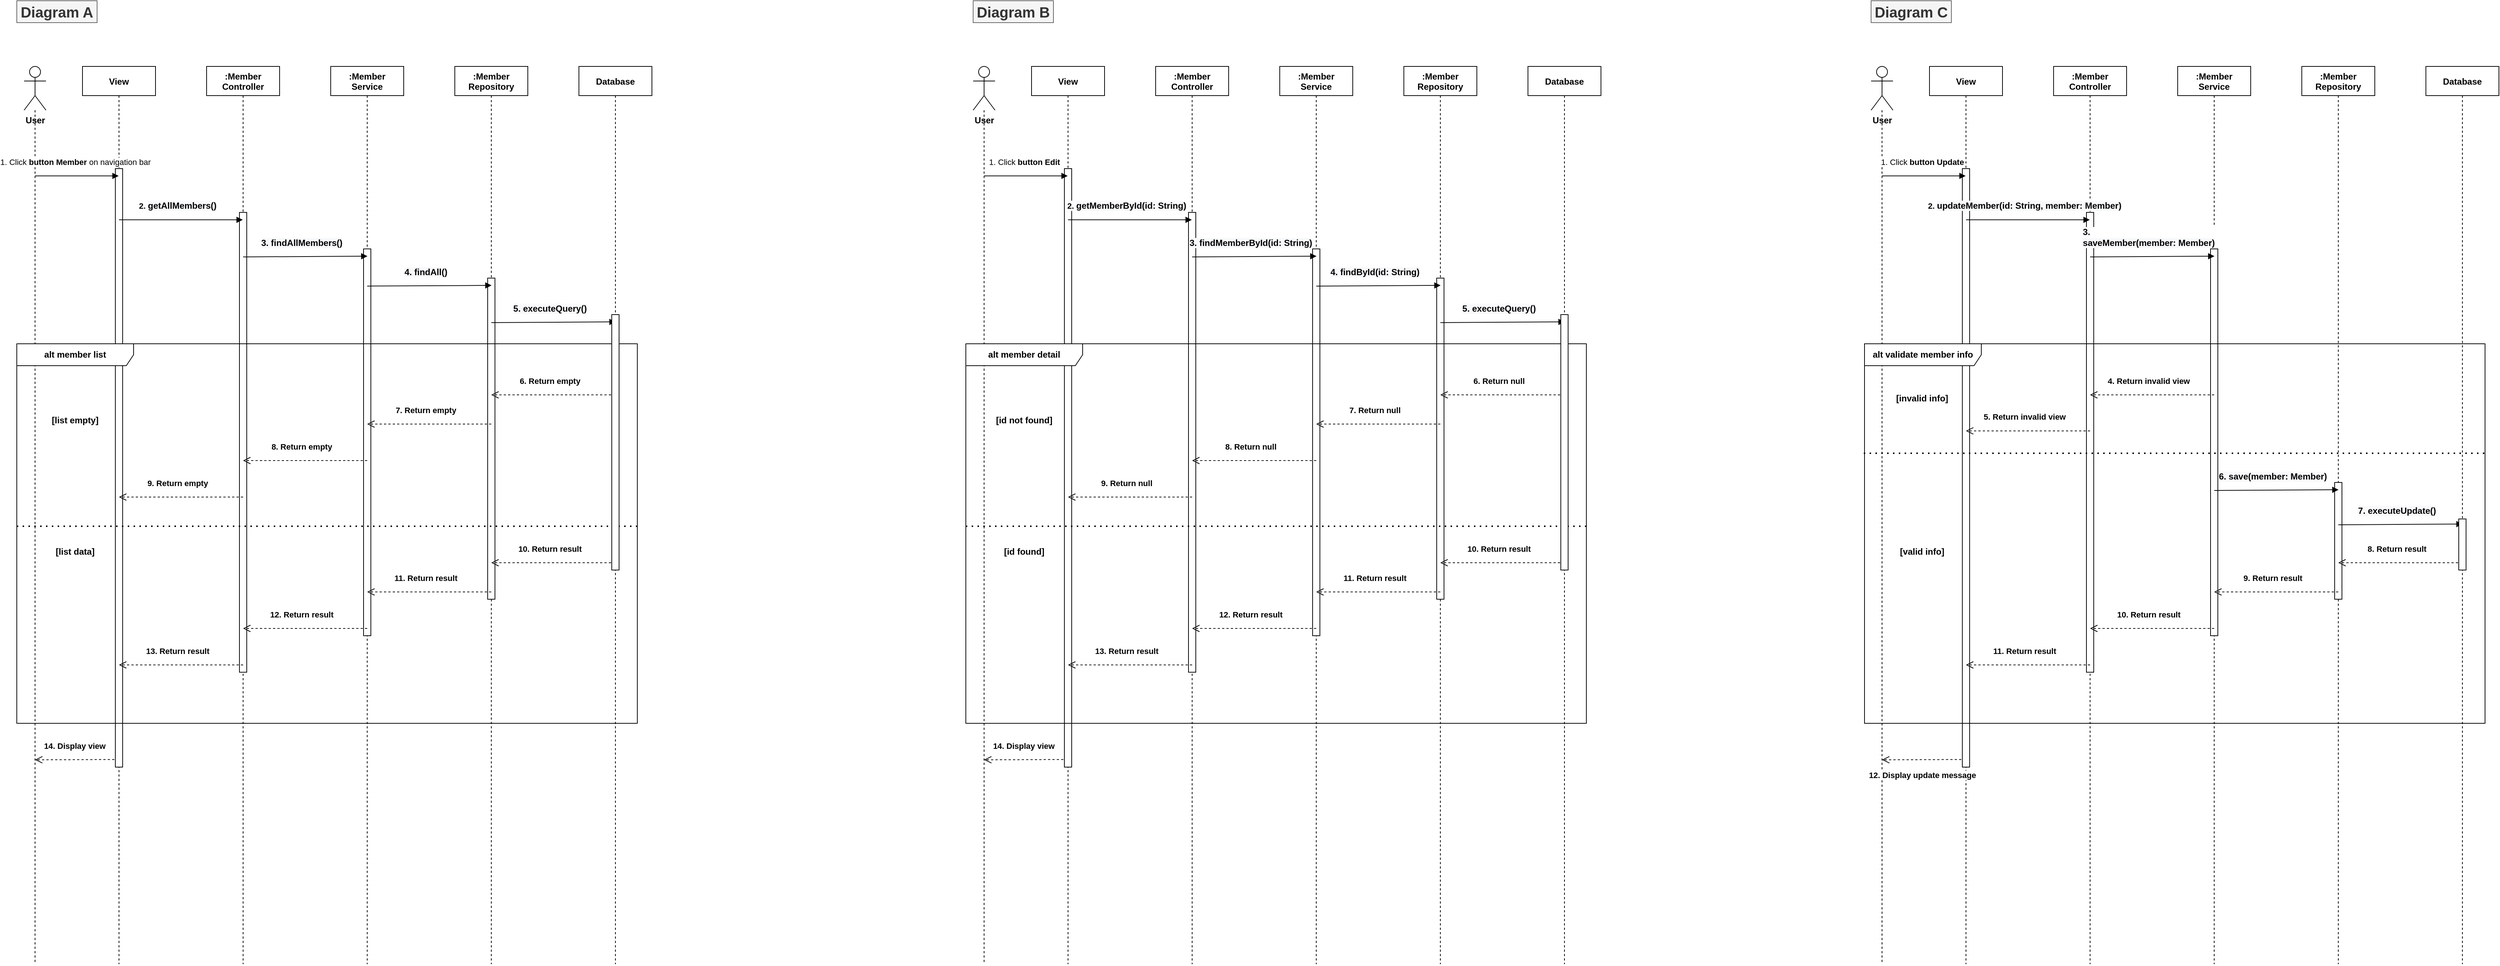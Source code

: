 <mxfile version="17.1.5" type="device"><diagram id="kgpKYQtTHZ0yAKxKKP6v" name="Page-1"><mxGraphModel dx="4340" dy="1925" grid="1" gridSize="10" guides="1" tooltips="1" connect="1" arrows="1" fold="1" page="1" pageScale="1" pageWidth="850" pageHeight="1100" math="0" shadow="0"><root><mxCell id="0"/><mxCell id="1" parent="0"/><mxCell id="1rYxMRe_m1wBD9LGmmaj-11" style="edgeStyle=orthogonalEdgeStyle;rounded=0;orthogonalLoop=1;jettySize=auto;html=1;dashed=1;endArrow=none;endFill=0;" parent="1" source="1rYxMRe_m1wBD9LGmmaj-10" edge="1"><mxGeometry relative="1" as="geometry"><mxPoint x="95" y="1640" as="targetPoint"/></mxGeometry></mxCell><mxCell id="1rYxMRe_m1wBD9LGmmaj-10" value="&lt;b&gt;User&lt;/b&gt;" style="shape=umlActor;verticalLabelPosition=bottom;verticalAlign=top;html=1;" parent="1" vertex="1"><mxGeometry x="80" y="410" width="30" height="60" as="geometry"/></mxCell><mxCell id="1rYxMRe_m1wBD9LGmmaj-12" value="View" style="shape=umlLifeline;perimeter=lifelinePerimeter;container=1;collapsible=0;recursiveResize=0;rounded=0;shadow=0;strokeWidth=1;fontStyle=1" parent="1" vertex="1"><mxGeometry x="160" y="410" width="100" height="1230" as="geometry"/></mxCell><mxCell id="J0jTe_IxrLSnajJbRhuU-21" value="&lt;b&gt;14. Display view&lt;/b&gt;" style="html=1;verticalAlign=bottom;endArrow=open;dashed=1;endSize=8;exitX=0.496;exitY=0.772;exitDx=0;exitDy=0;exitPerimeter=0;" edge="1" parent="1rYxMRe_m1wBD9LGmmaj-12" source="1rYxMRe_m1wBD9LGmmaj-12"><mxGeometry x="0.059" y="-10" relative="1" as="geometry"><mxPoint x="44.5" y="950" as="sourcePoint"/><mxPoint x="-65" y="950" as="targetPoint"/><mxPoint as="offset"/></mxGeometry></mxCell><mxCell id="J0jTe_IxrLSnajJbRhuU-22" value="" style="html=1;points=[];perimeter=orthogonalPerimeter;" vertex="1" parent="1rYxMRe_m1wBD9LGmmaj-12"><mxGeometry x="45" y="140" width="10" height="820" as="geometry"/></mxCell><mxCell id="1rYxMRe_m1wBD9LGmmaj-13" value=":Member&#10;Controller" style="shape=umlLifeline;perimeter=lifelinePerimeter;container=1;collapsible=0;recursiveResize=0;rounded=0;shadow=0;strokeWidth=1;fontStyle=1" parent="1" vertex="1"><mxGeometry x="330" y="410" width="100" height="1230" as="geometry"/></mxCell><mxCell id="J0jTe_IxrLSnajJbRhuU-23" value="" style="html=1;points=[];perimeter=orthogonalPerimeter;" vertex="1" parent="1rYxMRe_m1wBD9LGmmaj-13"><mxGeometry x="45" y="200" width="10" height="630" as="geometry"/></mxCell><mxCell id="1rYxMRe_m1wBD9LGmmaj-14" value=":Member&#10;Service" style="shape=umlLifeline;perimeter=lifelinePerimeter;container=1;collapsible=0;recursiveResize=0;rounded=0;shadow=0;strokeWidth=1;fontStyle=1" parent="1" vertex="1"><mxGeometry x="500" y="410" width="100" height="1230" as="geometry"/></mxCell><mxCell id="J0jTe_IxrLSnajJbRhuU-25" value="" style="html=1;points=[];perimeter=orthogonalPerimeter;" vertex="1" parent="1rYxMRe_m1wBD9LGmmaj-14"><mxGeometry x="45" y="250" width="10" height="530" as="geometry"/></mxCell><mxCell id="1rYxMRe_m1wBD9LGmmaj-15" value=":Member&#10;Repository" style="shape=umlLifeline;perimeter=lifelinePerimeter;container=1;collapsible=0;recursiveResize=0;rounded=0;shadow=0;strokeWidth=1;fontStyle=1" parent="1" vertex="1"><mxGeometry x="670" y="410" width="100" height="1230" as="geometry"/></mxCell><mxCell id="J0jTe_IxrLSnajJbRhuU-26" value="" style="html=1;points=[];perimeter=orthogonalPerimeter;" vertex="1" parent="1rYxMRe_m1wBD9LGmmaj-15"><mxGeometry x="45" y="290" width="10" height="440" as="geometry"/></mxCell><mxCell id="1rYxMRe_m1wBD9LGmmaj-16" value="Database" style="shape=umlLifeline;perimeter=lifelinePerimeter;container=1;collapsible=0;recursiveResize=0;rounded=0;shadow=0;strokeWidth=1;fontStyle=1" parent="1" vertex="1"><mxGeometry x="840" y="410" width="100" height="1230" as="geometry"/></mxCell><mxCell id="J0jTe_IxrLSnajJbRhuU-1" value="1. Click &lt;b&gt;button Member&lt;/b&gt; on navigation bar" style="html=1;verticalAlign=bottom;endArrow=block;" edge="1" parent="1" target="1rYxMRe_m1wBD9LGmmaj-12"><mxGeometry x="-0.048" y="10" width="80" relative="1" as="geometry"><mxPoint x="95" y="560" as="sourcePoint"/><mxPoint x="206.7" y="559.82" as="targetPoint"/><mxPoint as="offset"/></mxGeometry></mxCell><mxCell id="J0jTe_IxrLSnajJbRhuU-2" value="&lt;b&gt;2.&amp;nbsp;&lt;span style=&quot;font-size: 12px ; text-align: left ; background-color: rgb(248 , 249 , 250)&quot;&gt;getAllMembers()&lt;/span&gt;&lt;/b&gt;" style="html=1;verticalAlign=bottom;endArrow=block;" edge="1" parent="1" target="1rYxMRe_m1wBD9LGmmaj-13"><mxGeometry x="-0.06" y="10" width="80" relative="1" as="geometry"><mxPoint x="210" y="620.18" as="sourcePoint"/><mxPoint x="325.6" y="620.0" as="targetPoint"/><mxPoint as="offset"/></mxGeometry></mxCell><mxCell id="J0jTe_IxrLSnajJbRhuU-4" value="&lt;span style=&quot;font-family: &amp;#34;helvetica&amp;#34; ; font-size: 12px ; text-align: left ; background-color: rgb(248 , 249 , 250)&quot;&gt;&lt;b&gt;3. findAllMembers()&lt;/b&gt;&lt;/span&gt;" style="html=1;verticalAlign=bottom;endArrow=block;entryX=0.503;entryY=0.317;entryDx=0;entryDy=0;entryPerimeter=0;" edge="1" parent="1"><mxGeometry x="-0.06" y="10" width="80" relative="1" as="geometry"><mxPoint x="380" y="670.96" as="sourcePoint"/><mxPoint x="550.3" y="670" as="targetPoint"/><mxPoint as="offset"/></mxGeometry></mxCell><mxCell id="J0jTe_IxrLSnajJbRhuU-5" value="&lt;div style=&quot;text-align: left&quot;&gt;&lt;font face=&quot;helvetica&quot;&gt;&lt;span style=&quot;font-size: 12px ; background-color: rgb(248 , 249 , 250)&quot;&gt;&lt;b&gt;4. findAll()&lt;/b&gt;&lt;/span&gt;&lt;/font&gt;&lt;/div&gt;" style="html=1;verticalAlign=bottom;endArrow=block;entryX=0.503;entryY=0.317;entryDx=0;entryDy=0;entryPerimeter=0;" edge="1" parent="1"><mxGeometry x="-0.06" y="10" width="80" relative="1" as="geometry"><mxPoint x="550" y="710.96" as="sourcePoint"/><mxPoint x="720.3" y="710" as="targetPoint"/><mxPoint as="offset"/></mxGeometry></mxCell><mxCell id="J0jTe_IxrLSnajJbRhuU-6" value="&lt;div style=&quot;text-align: left&quot;&gt;&lt;font face=&quot;helvetica&quot;&gt;&lt;span style=&quot;font-size: 12px ; background-color: rgb(248 , 249 , 250)&quot;&gt;&lt;b&gt;5. executeQuery()&lt;/b&gt;&lt;/span&gt;&lt;/font&gt;&lt;/div&gt;" style="html=1;verticalAlign=bottom;endArrow=block;entryX=0.503;entryY=0.317;entryDx=0;entryDy=0;entryPerimeter=0;" edge="1" parent="1"><mxGeometry x="-0.06" y="10" width="80" relative="1" as="geometry"><mxPoint x="720" y="760.96" as="sourcePoint"/><mxPoint x="890.3" y="760" as="targetPoint"/><mxPoint as="offset"/></mxGeometry></mxCell><mxCell id="J0jTe_IxrLSnajJbRhuU-8" value="&lt;b&gt;alt member list&lt;/b&gt;" style="shape=umlFrame;whiteSpace=wrap;html=1;width=160;height=30;" vertex="1" parent="1"><mxGeometry x="70" y="790" width="850" height="520" as="geometry"/></mxCell><mxCell id="J0jTe_IxrLSnajJbRhuU-10" value="&lt;b&gt;6. Return empty&lt;/b&gt;" style="html=1;verticalAlign=bottom;endArrow=open;dashed=1;endSize=8;" edge="1" parent="1"><mxGeometry x="0.059" y="-10" relative="1" as="geometry"><mxPoint x="890" y="860" as="sourcePoint"/><mxPoint x="719.995" y="860" as="targetPoint"/><mxPoint as="offset"/></mxGeometry></mxCell><mxCell id="J0jTe_IxrLSnajJbRhuU-11" value="&lt;b&gt;7. Return empty&lt;/b&gt;" style="html=1;verticalAlign=bottom;endArrow=open;dashed=1;endSize=8;" edge="1" parent="1"><mxGeometry x="0.059" y="-10" relative="1" as="geometry"><mxPoint x="720" y="900" as="sourcePoint"/><mxPoint x="549.995" y="900" as="targetPoint"/><mxPoint as="offset"/></mxGeometry></mxCell><mxCell id="J0jTe_IxrLSnajJbRhuU-12" value="&lt;b&gt;8. Return empty&lt;/b&gt;" style="html=1;verticalAlign=bottom;endArrow=open;dashed=1;endSize=8;" edge="1" parent="1"><mxGeometry x="0.059" y="-10" relative="1" as="geometry"><mxPoint x="550" y="950" as="sourcePoint"/><mxPoint x="379.995" y="950" as="targetPoint"/><mxPoint as="offset"/></mxGeometry></mxCell><mxCell id="J0jTe_IxrLSnajJbRhuU-13" value="&lt;b&gt;9. Return empty&lt;/b&gt;" style="html=1;verticalAlign=bottom;endArrow=open;dashed=1;endSize=8;" edge="1" parent="1"><mxGeometry x="0.059" y="-10" relative="1" as="geometry"><mxPoint x="380" y="1000" as="sourcePoint"/><mxPoint x="209.995" y="1000" as="targetPoint"/><mxPoint as="offset"/></mxGeometry></mxCell><mxCell id="J0jTe_IxrLSnajJbRhuU-14" value="&lt;b&gt;[list empty]&lt;/b&gt;" style="text;html=1;strokeColor=none;fillColor=none;align=center;verticalAlign=middle;whiteSpace=wrap;rounded=0;" vertex="1" parent="1"><mxGeometry x="110" y="880" width="80" height="30" as="geometry"/></mxCell><mxCell id="J0jTe_IxrLSnajJbRhuU-15" value="" style="endArrow=none;dashed=1;html=1;dashPattern=1 3;strokeWidth=2;rounded=0;" edge="1" parent="1"><mxGeometry width="50" height="50" relative="1" as="geometry"><mxPoint x="920" y="1040" as="sourcePoint"/><mxPoint x="70" y="1040" as="targetPoint"/></mxGeometry></mxCell><mxCell id="J0jTe_IxrLSnajJbRhuU-16" value="&lt;b&gt;[list data]&lt;/b&gt;" style="text;html=1;strokeColor=none;fillColor=none;align=center;verticalAlign=middle;whiteSpace=wrap;rounded=0;" vertex="1" parent="1"><mxGeometry x="110" y="1060" width="80" height="30" as="geometry"/></mxCell><mxCell id="J0jTe_IxrLSnajJbRhuU-17" value="&lt;b&gt;10. Return result&lt;/b&gt;" style="html=1;verticalAlign=bottom;endArrow=open;dashed=1;endSize=8;" edge="1" parent="1"><mxGeometry x="0.059" y="-10" relative="1" as="geometry"><mxPoint x="890" y="1090.0" as="sourcePoint"/><mxPoint x="719.995" y="1090.0" as="targetPoint"/><mxPoint as="offset"/></mxGeometry></mxCell><mxCell id="J0jTe_IxrLSnajJbRhuU-18" value="&lt;b&gt;11. Return result&lt;/b&gt;" style="html=1;verticalAlign=bottom;endArrow=open;dashed=1;endSize=8;" edge="1" parent="1"><mxGeometry x="0.059" y="-10" relative="1" as="geometry"><mxPoint x="720.0" y="1130.0" as="sourcePoint"/><mxPoint x="549.995" y="1130.0" as="targetPoint"/><mxPoint as="offset"/></mxGeometry></mxCell><mxCell id="J0jTe_IxrLSnajJbRhuU-19" value="&lt;b&gt;12. Return result&lt;/b&gt;" style="html=1;verticalAlign=bottom;endArrow=open;dashed=1;endSize=8;" edge="1" parent="1"><mxGeometry x="0.059" y="-10" relative="1" as="geometry"><mxPoint x="550" y="1180.0" as="sourcePoint"/><mxPoint x="379.995" y="1180.0" as="targetPoint"/><mxPoint as="offset"/></mxGeometry></mxCell><mxCell id="J0jTe_IxrLSnajJbRhuU-20" value="&lt;b&gt;13. Return result&lt;/b&gt;" style="html=1;verticalAlign=bottom;endArrow=open;dashed=1;endSize=8;" edge="1" parent="1"><mxGeometry x="0.059" y="-10" relative="1" as="geometry"><mxPoint x="380" y="1230.0" as="sourcePoint"/><mxPoint x="209.995" y="1230.0" as="targetPoint"/><mxPoint as="offset"/></mxGeometry></mxCell><mxCell id="J0jTe_IxrLSnajJbRhuU-27" value="" style="html=1;points=[];perimeter=orthogonalPerimeter;" vertex="1" parent="1"><mxGeometry x="885" y="750" width="10" height="350" as="geometry"/></mxCell><mxCell id="J0jTe_IxrLSnajJbRhuU-28" style="edgeStyle=orthogonalEdgeStyle;rounded=0;orthogonalLoop=1;jettySize=auto;html=1;dashed=1;endArrow=none;endFill=0;" edge="1" parent="1" source="J0jTe_IxrLSnajJbRhuU-29"><mxGeometry relative="1" as="geometry"><mxPoint x="1395" y="1640" as="targetPoint"/></mxGeometry></mxCell><mxCell id="J0jTe_IxrLSnajJbRhuU-29" value="&lt;b&gt;User&lt;/b&gt;" style="shape=umlActor;verticalLabelPosition=bottom;verticalAlign=top;html=1;" vertex="1" parent="1"><mxGeometry x="1380" y="410" width="30" height="60" as="geometry"/></mxCell><mxCell id="J0jTe_IxrLSnajJbRhuU-30" value="View" style="shape=umlLifeline;perimeter=lifelinePerimeter;container=1;collapsible=0;recursiveResize=0;rounded=0;shadow=0;strokeWidth=1;fontStyle=1" vertex="1" parent="1"><mxGeometry x="1460" y="410" width="100" height="1230" as="geometry"/></mxCell><mxCell id="J0jTe_IxrLSnajJbRhuU-31" value="&lt;b&gt;14. Display view&lt;/b&gt;" style="html=1;verticalAlign=bottom;endArrow=open;dashed=1;endSize=8;exitX=0.496;exitY=0.772;exitDx=0;exitDy=0;exitPerimeter=0;" edge="1" parent="J0jTe_IxrLSnajJbRhuU-30" source="J0jTe_IxrLSnajJbRhuU-30"><mxGeometry x="0.059" y="-10" relative="1" as="geometry"><mxPoint x="44.5" y="950" as="sourcePoint"/><mxPoint x="-65" y="950" as="targetPoint"/><mxPoint as="offset"/></mxGeometry></mxCell><mxCell id="J0jTe_IxrLSnajJbRhuU-32" value="" style="html=1;points=[];perimeter=orthogonalPerimeter;" vertex="1" parent="J0jTe_IxrLSnajJbRhuU-30"><mxGeometry x="45" y="140" width="10" height="820" as="geometry"/></mxCell><mxCell id="J0jTe_IxrLSnajJbRhuU-33" value=":Member&#10;Controller" style="shape=umlLifeline;perimeter=lifelinePerimeter;container=1;collapsible=0;recursiveResize=0;rounded=0;shadow=0;strokeWidth=1;fontStyle=1" vertex="1" parent="1"><mxGeometry x="1630" y="410" width="100" height="1230" as="geometry"/></mxCell><mxCell id="J0jTe_IxrLSnajJbRhuU-34" value="" style="html=1;points=[];perimeter=orthogonalPerimeter;" vertex="1" parent="J0jTe_IxrLSnajJbRhuU-33"><mxGeometry x="45" y="200" width="10" height="630" as="geometry"/></mxCell><mxCell id="J0jTe_IxrLSnajJbRhuU-35" value=":Member&#10;Service" style="shape=umlLifeline;perimeter=lifelinePerimeter;container=1;collapsible=0;recursiveResize=0;rounded=0;shadow=0;strokeWidth=1;fontStyle=1" vertex="1" parent="1"><mxGeometry x="1800" y="410" width="100" height="1230" as="geometry"/></mxCell><mxCell id="J0jTe_IxrLSnajJbRhuU-36" value="" style="html=1;points=[];perimeter=orthogonalPerimeter;" vertex="1" parent="J0jTe_IxrLSnajJbRhuU-35"><mxGeometry x="45" y="250" width="10" height="530" as="geometry"/></mxCell><mxCell id="J0jTe_IxrLSnajJbRhuU-37" value=":Member&#10;Repository" style="shape=umlLifeline;perimeter=lifelinePerimeter;container=1;collapsible=0;recursiveResize=0;rounded=0;shadow=0;strokeWidth=1;fontStyle=1" vertex="1" parent="1"><mxGeometry x="1970" y="410" width="100" height="1230" as="geometry"/></mxCell><mxCell id="J0jTe_IxrLSnajJbRhuU-38" value="" style="html=1;points=[];perimeter=orthogonalPerimeter;" vertex="1" parent="J0jTe_IxrLSnajJbRhuU-37"><mxGeometry x="45" y="290" width="10" height="440" as="geometry"/></mxCell><mxCell id="J0jTe_IxrLSnajJbRhuU-39" value="Database" style="shape=umlLifeline;perimeter=lifelinePerimeter;container=1;collapsible=0;recursiveResize=0;rounded=0;shadow=0;strokeWidth=1;fontStyle=1" vertex="1" parent="1"><mxGeometry x="2140" y="410" width="100" height="1230" as="geometry"/></mxCell><mxCell id="J0jTe_IxrLSnajJbRhuU-40" value="1. Click &lt;b&gt;button Edit&lt;/b&gt;" style="html=1;verticalAlign=bottom;endArrow=block;" edge="1" parent="1" target="J0jTe_IxrLSnajJbRhuU-30"><mxGeometry x="-0.048" y="10" width="80" relative="1" as="geometry"><mxPoint x="1395" y="560" as="sourcePoint"/><mxPoint x="1506.7" y="559.82" as="targetPoint"/><mxPoint as="offset"/></mxGeometry></mxCell><mxCell id="J0jTe_IxrLSnajJbRhuU-41" value="&lt;b&gt;2.&amp;nbsp;&lt;span style=&quot;font-size: 12px ; text-align: left ; background-color: rgb(248 , 249 , 250)&quot;&gt;getMemberById(id: String)&lt;/span&gt;&lt;/b&gt;" style="html=1;verticalAlign=bottom;endArrow=block;" edge="1" parent="1" target="J0jTe_IxrLSnajJbRhuU-33"><mxGeometry x="-0.056" y="10" width="80" relative="1" as="geometry"><mxPoint x="1510" y="620.18" as="sourcePoint"/><mxPoint x="1625.6" y="620.0" as="targetPoint"/><mxPoint as="offset"/></mxGeometry></mxCell><mxCell id="J0jTe_IxrLSnajJbRhuU-42" value="&lt;b&gt;&lt;span style=&quot;font-family: &amp;#34;helvetica&amp;#34; ; font-size: 12px ; text-align: left ; background-color: rgb(248 , 249 , 250)&quot;&gt;3.&amp;nbsp;&lt;/span&gt;&lt;span style=&quot;font-size: 12px ; text-align: left ; background-color: rgb(248 , 249 , 250)&quot;&gt;findMemberById(id: String)&lt;/span&gt;&lt;/b&gt;" style="html=1;verticalAlign=bottom;endArrow=block;entryX=0.503;entryY=0.317;entryDx=0;entryDy=0;entryPerimeter=0;" edge="1" parent="1"><mxGeometry x="-0.06" y="10" width="80" relative="1" as="geometry"><mxPoint x="1680" y="670.96" as="sourcePoint"/><mxPoint x="1850.3" y="670" as="targetPoint"/><mxPoint as="offset"/></mxGeometry></mxCell><mxCell id="J0jTe_IxrLSnajJbRhuU-43" value="&lt;div style=&quot;text-align: left&quot;&gt;&lt;font face=&quot;helvetica&quot;&gt;&lt;span style=&quot;font-size: 12px ; background-color: rgb(248 , 249 , 250)&quot;&gt;&lt;b&gt;4. findById(id: String)&lt;/b&gt;&lt;/span&gt;&lt;/font&gt;&lt;/div&gt;" style="html=1;verticalAlign=bottom;endArrow=block;entryX=0.503;entryY=0.317;entryDx=0;entryDy=0;entryPerimeter=0;" edge="1" parent="1"><mxGeometry x="-0.06" y="10" width="80" relative="1" as="geometry"><mxPoint x="1850" y="710.96" as="sourcePoint"/><mxPoint x="2020.3" y="710" as="targetPoint"/><mxPoint as="offset"/></mxGeometry></mxCell><mxCell id="J0jTe_IxrLSnajJbRhuU-44" value="&lt;div style=&quot;text-align: left&quot;&gt;&lt;font face=&quot;helvetica&quot;&gt;&lt;span style=&quot;font-size: 12px ; background-color: rgb(248 , 249 , 250)&quot;&gt;&lt;b&gt;5. executeQuery()&lt;/b&gt;&lt;/span&gt;&lt;/font&gt;&lt;/div&gt;" style="html=1;verticalAlign=bottom;endArrow=block;entryX=0.503;entryY=0.317;entryDx=0;entryDy=0;entryPerimeter=0;" edge="1" parent="1"><mxGeometry x="-0.06" y="10" width="80" relative="1" as="geometry"><mxPoint x="2020" y="760.96" as="sourcePoint"/><mxPoint x="2190.3" y="760" as="targetPoint"/><mxPoint as="offset"/></mxGeometry></mxCell><mxCell id="J0jTe_IxrLSnajJbRhuU-45" value="&lt;b&gt;alt member detail&lt;/b&gt;" style="shape=umlFrame;whiteSpace=wrap;html=1;width=160;height=30;" vertex="1" parent="1"><mxGeometry x="1370" y="790" width="850" height="520" as="geometry"/></mxCell><mxCell id="J0jTe_IxrLSnajJbRhuU-46" value="&lt;b&gt;6. Return null&lt;/b&gt;" style="html=1;verticalAlign=bottom;endArrow=open;dashed=1;endSize=8;" edge="1" parent="1"><mxGeometry x="0.059" y="-10" relative="1" as="geometry"><mxPoint x="2190" y="860" as="sourcePoint"/><mxPoint x="2019.995" y="860" as="targetPoint"/><mxPoint as="offset"/></mxGeometry></mxCell><mxCell id="J0jTe_IxrLSnajJbRhuU-47" value="&lt;b&gt;7. Return null&lt;/b&gt;" style="html=1;verticalAlign=bottom;endArrow=open;dashed=1;endSize=8;" edge="1" parent="1"><mxGeometry x="0.059" y="-10" relative="1" as="geometry"><mxPoint x="2020" y="900" as="sourcePoint"/><mxPoint x="1849.995" y="900" as="targetPoint"/><mxPoint as="offset"/></mxGeometry></mxCell><mxCell id="J0jTe_IxrLSnajJbRhuU-48" value="&lt;b&gt;8. Return null&lt;/b&gt;" style="html=1;verticalAlign=bottom;endArrow=open;dashed=1;endSize=8;" edge="1" parent="1"><mxGeometry x="0.059" y="-10" relative="1" as="geometry"><mxPoint x="1850" y="950" as="sourcePoint"/><mxPoint x="1679.995" y="950" as="targetPoint"/><mxPoint as="offset"/></mxGeometry></mxCell><mxCell id="J0jTe_IxrLSnajJbRhuU-49" value="&lt;b&gt;9. Return null&lt;/b&gt;" style="html=1;verticalAlign=bottom;endArrow=open;dashed=1;endSize=8;" edge="1" parent="1"><mxGeometry x="0.059" y="-10" relative="1" as="geometry"><mxPoint x="1680" y="1000" as="sourcePoint"/><mxPoint x="1509.995" y="1000" as="targetPoint"/><mxPoint as="offset"/></mxGeometry></mxCell><mxCell id="J0jTe_IxrLSnajJbRhuU-50" value="&lt;b&gt;[id not found]&lt;/b&gt;" style="text;html=1;strokeColor=none;fillColor=none;align=center;verticalAlign=middle;whiteSpace=wrap;rounded=0;" vertex="1" parent="1"><mxGeometry x="1410" y="880" width="80" height="30" as="geometry"/></mxCell><mxCell id="J0jTe_IxrLSnajJbRhuU-51" value="" style="endArrow=none;dashed=1;html=1;dashPattern=1 3;strokeWidth=2;rounded=0;" edge="1" parent="1"><mxGeometry width="50" height="50" relative="1" as="geometry"><mxPoint x="2220" y="1040" as="sourcePoint"/><mxPoint x="1370" y="1040" as="targetPoint"/></mxGeometry></mxCell><mxCell id="J0jTe_IxrLSnajJbRhuU-52" value="&lt;b&gt;[id found]&lt;/b&gt;" style="text;html=1;strokeColor=none;fillColor=none;align=center;verticalAlign=middle;whiteSpace=wrap;rounded=0;" vertex="1" parent="1"><mxGeometry x="1410" y="1060" width="80" height="30" as="geometry"/></mxCell><mxCell id="J0jTe_IxrLSnajJbRhuU-53" value="&lt;b&gt;10. Return result&lt;/b&gt;" style="html=1;verticalAlign=bottom;endArrow=open;dashed=1;endSize=8;" edge="1" parent="1"><mxGeometry x="0.059" y="-10" relative="1" as="geometry"><mxPoint x="2190" y="1090" as="sourcePoint"/><mxPoint x="2019.995" y="1090" as="targetPoint"/><mxPoint as="offset"/></mxGeometry></mxCell><mxCell id="J0jTe_IxrLSnajJbRhuU-54" value="&lt;b&gt;11. Return result&lt;/b&gt;" style="html=1;verticalAlign=bottom;endArrow=open;dashed=1;endSize=8;" edge="1" parent="1"><mxGeometry x="0.059" y="-10" relative="1" as="geometry"><mxPoint x="2020" y="1130" as="sourcePoint"/><mxPoint x="1849.995" y="1130" as="targetPoint"/><mxPoint as="offset"/></mxGeometry></mxCell><mxCell id="J0jTe_IxrLSnajJbRhuU-55" value="&lt;b&gt;12. Return result&lt;/b&gt;" style="html=1;verticalAlign=bottom;endArrow=open;dashed=1;endSize=8;" edge="1" parent="1"><mxGeometry x="0.059" y="-10" relative="1" as="geometry"><mxPoint x="1850" y="1180" as="sourcePoint"/><mxPoint x="1679.995" y="1180" as="targetPoint"/><mxPoint as="offset"/></mxGeometry></mxCell><mxCell id="J0jTe_IxrLSnajJbRhuU-56" value="&lt;b&gt;13. Return result&lt;/b&gt;" style="html=1;verticalAlign=bottom;endArrow=open;dashed=1;endSize=8;" edge="1" parent="1"><mxGeometry x="0.059" y="-10" relative="1" as="geometry"><mxPoint x="1680" y="1230" as="sourcePoint"/><mxPoint x="1509.995" y="1230" as="targetPoint"/><mxPoint as="offset"/></mxGeometry></mxCell><mxCell id="J0jTe_IxrLSnajJbRhuU-57" value="" style="html=1;points=[];perimeter=orthogonalPerimeter;" vertex="1" parent="1"><mxGeometry x="2185" y="750" width="10" height="350" as="geometry"/></mxCell><mxCell id="J0jTe_IxrLSnajJbRhuU-58" style="edgeStyle=orthogonalEdgeStyle;rounded=0;orthogonalLoop=1;jettySize=auto;html=1;dashed=1;endArrow=none;endFill=0;" edge="1" parent="1" source="J0jTe_IxrLSnajJbRhuU-59"><mxGeometry relative="1" as="geometry"><mxPoint x="2625" y="1640" as="targetPoint"/></mxGeometry></mxCell><mxCell id="J0jTe_IxrLSnajJbRhuU-59" value="&lt;b&gt;User&lt;/b&gt;" style="shape=umlActor;verticalLabelPosition=bottom;verticalAlign=top;html=1;" vertex="1" parent="1"><mxGeometry x="2610" y="410" width="30" height="60" as="geometry"/></mxCell><mxCell id="J0jTe_IxrLSnajJbRhuU-60" value="View" style="shape=umlLifeline;perimeter=lifelinePerimeter;container=1;collapsible=0;recursiveResize=0;rounded=0;shadow=0;strokeWidth=1;fontStyle=1" vertex="1" parent="1"><mxGeometry x="2690" y="410" width="100" height="1230" as="geometry"/></mxCell><mxCell id="J0jTe_IxrLSnajJbRhuU-61" value="&lt;b&gt;12. Display update message&lt;/b&gt;" style="html=1;verticalAlign=bottom;endArrow=open;dashed=1;endSize=8;exitX=0.496;exitY=0.772;exitDx=0;exitDy=0;exitPerimeter=0;" edge="1" parent="J0jTe_IxrLSnajJbRhuU-60" source="J0jTe_IxrLSnajJbRhuU-60"><mxGeometry x="0.042" y="30" relative="1" as="geometry"><mxPoint x="44.5" y="950" as="sourcePoint"/><mxPoint x="-65" y="950" as="targetPoint"/><mxPoint as="offset"/></mxGeometry></mxCell><mxCell id="J0jTe_IxrLSnajJbRhuU-62" value="" style="html=1;points=[];perimeter=orthogonalPerimeter;" vertex="1" parent="J0jTe_IxrLSnajJbRhuU-60"><mxGeometry x="45" y="140" width="10" height="820" as="geometry"/></mxCell><mxCell id="J0jTe_IxrLSnajJbRhuU-63" value=":Member&#10;Controller" style="shape=umlLifeline;perimeter=lifelinePerimeter;container=1;collapsible=0;recursiveResize=0;rounded=0;shadow=0;strokeWidth=1;fontStyle=1" vertex="1" parent="1"><mxGeometry x="2860" y="410" width="100" height="1230" as="geometry"/></mxCell><mxCell id="J0jTe_IxrLSnajJbRhuU-64" value="" style="html=1;points=[];perimeter=orthogonalPerimeter;" vertex="1" parent="J0jTe_IxrLSnajJbRhuU-63"><mxGeometry x="45" y="200" width="10" height="630" as="geometry"/></mxCell><mxCell id="J0jTe_IxrLSnajJbRhuU-65" value=":Member&#10;Service" style="shape=umlLifeline;perimeter=lifelinePerimeter;container=1;collapsible=0;recursiveResize=0;rounded=0;shadow=0;strokeWidth=1;fontStyle=1" vertex="1" parent="1"><mxGeometry x="3030" y="410" width="100" height="1230" as="geometry"/></mxCell><mxCell id="J0jTe_IxrLSnajJbRhuU-66" value="" style="html=1;points=[];perimeter=orthogonalPerimeter;" vertex="1" parent="J0jTe_IxrLSnajJbRhuU-65"><mxGeometry x="45" y="250" width="10" height="530" as="geometry"/></mxCell><mxCell id="J0jTe_IxrLSnajJbRhuU-67" value=":Member&#10;Repository" style="shape=umlLifeline;perimeter=lifelinePerimeter;container=1;collapsible=0;recursiveResize=0;rounded=0;shadow=0;strokeWidth=1;fontStyle=1" vertex="1" parent="1"><mxGeometry x="3200" y="410" width="100" height="1230" as="geometry"/></mxCell><mxCell id="J0jTe_IxrLSnajJbRhuU-68" value="" style="html=1;points=[];perimeter=orthogonalPerimeter;" vertex="1" parent="J0jTe_IxrLSnajJbRhuU-67"><mxGeometry x="45" y="570" width="10" height="160" as="geometry"/></mxCell><mxCell id="J0jTe_IxrLSnajJbRhuU-69" value="Database" style="shape=umlLifeline;perimeter=lifelinePerimeter;container=1;collapsible=0;recursiveResize=0;rounded=0;shadow=0;strokeWidth=1;fontStyle=1" vertex="1" parent="1"><mxGeometry x="3370" y="410" width="100" height="1230" as="geometry"/></mxCell><mxCell id="J0jTe_IxrLSnajJbRhuU-70" value="1. Click &lt;b&gt;button Update&lt;/b&gt;" style="html=1;verticalAlign=bottom;endArrow=block;" edge="1" parent="1" target="J0jTe_IxrLSnajJbRhuU-60"><mxGeometry x="-0.048" y="10" width="80" relative="1" as="geometry"><mxPoint x="2625" y="560" as="sourcePoint"/><mxPoint x="2736.7" y="559.82" as="targetPoint"/><mxPoint as="offset"/></mxGeometry></mxCell><mxCell id="J0jTe_IxrLSnajJbRhuU-71" value="&lt;b&gt;2.&amp;nbsp;&lt;span style=&quot;font-size: 12px ; text-align: left ; background-color: rgb(248 , 249 , 250)&quot;&gt;updateMember(id: String, member: Member)&lt;/span&gt;&lt;/b&gt;" style="html=1;verticalAlign=bottom;endArrow=block;" edge="1" parent="1" target="J0jTe_IxrLSnajJbRhuU-63"><mxGeometry x="-0.056" y="10" width="80" relative="1" as="geometry"><mxPoint x="2740" y="620.18" as="sourcePoint"/><mxPoint x="2855.6" y="620.0" as="targetPoint"/><mxPoint as="offset"/></mxGeometry></mxCell><mxCell id="J0jTe_IxrLSnajJbRhuU-72" value="&lt;div style=&quot;text-align: left&quot;&gt;&lt;font face=&quot;helvetica&quot;&gt;&lt;span style=&quot;font-size: 12px ; background-color: rgb(248 , 249 , 250)&quot;&gt;&lt;b&gt;3.&lt;/b&gt;&lt;/span&gt;&lt;/font&gt;&lt;/div&gt;&lt;span style=&quot;font-size: 12px ; text-align: left ; background-color: rgb(248 , 249 , 250)&quot;&gt;&lt;b&gt;saveMember(member: Member)&lt;/b&gt;&lt;/span&gt;" style="html=1;verticalAlign=bottom;endArrow=block;entryX=0.503;entryY=0.317;entryDx=0;entryDy=0;entryPerimeter=0;" edge="1" parent="1"><mxGeometry x="-0.06" y="10" width="80" relative="1" as="geometry"><mxPoint x="2910" y="670.96" as="sourcePoint"/><mxPoint x="3080.3" y="670" as="targetPoint"/><mxPoint as="offset"/></mxGeometry></mxCell><mxCell id="J0jTe_IxrLSnajJbRhuU-73" value="&lt;div style=&quot;text-align: left&quot;&gt;&lt;font face=&quot;helvetica&quot;&gt;&lt;span style=&quot;font-size: 12px ; background-color: rgb(248 , 249 , 250)&quot;&gt;&lt;b&gt;6. save(member: Member)&lt;/b&gt;&lt;/span&gt;&lt;/font&gt;&lt;/div&gt;" style="html=1;verticalAlign=bottom;endArrow=block;entryX=0.503;entryY=0.317;entryDx=0;entryDy=0;entryPerimeter=0;" edge="1" parent="1"><mxGeometry x="-0.06" y="10" width="80" relative="1" as="geometry"><mxPoint x="3080" y="990.96" as="sourcePoint"/><mxPoint x="3250.3" y="990" as="targetPoint"/><mxPoint as="offset"/></mxGeometry></mxCell><mxCell id="J0jTe_IxrLSnajJbRhuU-74" value="&lt;div style=&quot;text-align: left&quot;&gt;&lt;font face=&quot;helvetica&quot;&gt;&lt;span style=&quot;font-size: 12px ; background-color: rgb(248 , 249 , 250)&quot;&gt;&lt;b&gt;7. executeUpdate()&lt;/b&gt;&lt;/span&gt;&lt;/font&gt;&lt;/div&gt;" style="html=1;verticalAlign=bottom;endArrow=block;entryX=0.503;entryY=0.317;entryDx=0;entryDy=0;entryPerimeter=0;" edge="1" parent="1"><mxGeometry x="-0.06" y="10" width="80" relative="1" as="geometry"><mxPoint x="3250" y="1037.96" as="sourcePoint"/><mxPoint x="3420.3" y="1037" as="targetPoint"/><mxPoint as="offset"/></mxGeometry></mxCell><mxCell id="J0jTe_IxrLSnajJbRhuU-75" value="&lt;b&gt;alt validate member info&lt;/b&gt;" style="shape=umlFrame;whiteSpace=wrap;html=1;width=160;height=30;" vertex="1" parent="1"><mxGeometry x="2601" y="790" width="850" height="520" as="geometry"/></mxCell><mxCell id="J0jTe_IxrLSnajJbRhuU-78" value="&lt;b&gt;4. Return invalid view&lt;/b&gt;" style="html=1;verticalAlign=bottom;endArrow=open;dashed=1;endSize=8;" edge="1" parent="1"><mxGeometry x="0.059" y="-10" relative="1" as="geometry"><mxPoint x="3080" y="860" as="sourcePoint"/><mxPoint x="2909.995" y="860" as="targetPoint"/><mxPoint as="offset"/></mxGeometry></mxCell><mxCell id="J0jTe_IxrLSnajJbRhuU-79" value="&lt;b&gt;5. Return invalid view&lt;/b&gt;" style="html=1;verticalAlign=bottom;endArrow=open;dashed=1;endSize=8;" edge="1" parent="1"><mxGeometry x="0.059" y="-10" relative="1" as="geometry"><mxPoint x="2910" y="909.35" as="sourcePoint"/><mxPoint x="2739.995" y="909.35" as="targetPoint"/><mxPoint as="offset"/></mxGeometry></mxCell><mxCell id="J0jTe_IxrLSnajJbRhuU-80" value="&lt;b&gt;[invalid info]&lt;/b&gt;" style="text;html=1;strokeColor=none;fillColor=none;align=center;verticalAlign=middle;whiteSpace=wrap;rounded=0;" vertex="1" parent="1"><mxGeometry x="2640" y="850" width="80" height="30" as="geometry"/></mxCell><mxCell id="J0jTe_IxrLSnajJbRhuU-81" value="" style="endArrow=none;dashed=1;html=1;dashPattern=1 3;strokeWidth=2;rounded=0;" edge="1" parent="1"><mxGeometry width="50" height="50" relative="1" as="geometry"><mxPoint x="3450" y="940" as="sourcePoint"/><mxPoint x="2600" y="940" as="targetPoint"/></mxGeometry></mxCell><mxCell id="J0jTe_IxrLSnajJbRhuU-82" value="&lt;b&gt;[valid info]&lt;/b&gt;" style="text;html=1;strokeColor=none;fillColor=none;align=center;verticalAlign=middle;whiteSpace=wrap;rounded=0;" vertex="1" parent="1"><mxGeometry x="2640" y="1060" width="80" height="30" as="geometry"/></mxCell><mxCell id="J0jTe_IxrLSnajJbRhuU-83" value="&lt;b&gt;8. Return result&lt;/b&gt;" style="html=1;verticalAlign=bottom;endArrow=open;dashed=1;endSize=8;" edge="1" parent="1"><mxGeometry x="0.059" y="-10" relative="1" as="geometry"><mxPoint x="3420" y="1090" as="sourcePoint"/><mxPoint x="3249.995" y="1090" as="targetPoint"/><mxPoint as="offset"/></mxGeometry></mxCell><mxCell id="J0jTe_IxrLSnajJbRhuU-84" value="&lt;b&gt;9. Return result&lt;/b&gt;" style="html=1;verticalAlign=bottom;endArrow=open;dashed=1;endSize=8;" edge="1" parent="1"><mxGeometry x="0.059" y="-10" relative="1" as="geometry"><mxPoint x="3250" y="1130" as="sourcePoint"/><mxPoint x="3079.995" y="1130" as="targetPoint"/><mxPoint as="offset"/></mxGeometry></mxCell><mxCell id="J0jTe_IxrLSnajJbRhuU-85" value="&lt;b&gt;10. Return result&lt;/b&gt;" style="html=1;verticalAlign=bottom;endArrow=open;dashed=1;endSize=8;" edge="1" parent="1"><mxGeometry x="0.059" y="-10" relative="1" as="geometry"><mxPoint x="3080" y="1180" as="sourcePoint"/><mxPoint x="2909.995" y="1180" as="targetPoint"/><mxPoint as="offset"/></mxGeometry></mxCell><mxCell id="J0jTe_IxrLSnajJbRhuU-86" value="&lt;b&gt;11. Return result&lt;/b&gt;" style="html=1;verticalAlign=bottom;endArrow=open;dashed=1;endSize=8;" edge="1" parent="1"><mxGeometry x="0.059" y="-10" relative="1" as="geometry"><mxPoint x="2910" y="1230" as="sourcePoint"/><mxPoint x="2739.995" y="1230" as="targetPoint"/><mxPoint as="offset"/></mxGeometry></mxCell><mxCell id="J0jTe_IxrLSnajJbRhuU-87" value="" style="html=1;points=[];perimeter=orthogonalPerimeter;" vertex="1" parent="1"><mxGeometry x="3415" y="1030" width="10" height="70" as="geometry"/></mxCell><mxCell id="J0jTe_IxrLSnajJbRhuU-91" value="&lt;font style=&quot;font-size: 20px&quot;&gt;Diagram A&lt;/font&gt;" style="text;html=1;strokeColor=#666666;fillColor=#f5f5f5;align=center;verticalAlign=middle;whiteSpace=wrap;rounded=0;fontStyle=1;fontColor=#333333;" vertex="1" parent="1"><mxGeometry x="70" y="320" width="110" height="30" as="geometry"/></mxCell><mxCell id="J0jTe_IxrLSnajJbRhuU-92" value="&lt;font style=&quot;font-size: 20px&quot;&gt;Diagram B&lt;/font&gt;" style="text;html=1;strokeColor=#666666;fillColor=#f5f5f5;align=center;verticalAlign=middle;whiteSpace=wrap;rounded=0;fontStyle=1;fontColor=#333333;" vertex="1" parent="1"><mxGeometry x="1380" y="320" width="110" height="30" as="geometry"/></mxCell><mxCell id="J0jTe_IxrLSnajJbRhuU-93" value="&lt;font style=&quot;font-size: 20px&quot;&gt;Diagram C&lt;/font&gt;" style="text;html=1;strokeColor=#666666;fillColor=#f5f5f5;align=center;verticalAlign=middle;whiteSpace=wrap;rounded=0;fontStyle=1;fontColor=#333333;" vertex="1" parent="1"><mxGeometry x="2610" y="320" width="110" height="30" as="geometry"/></mxCell></root></mxGraphModel></diagram></mxfile>